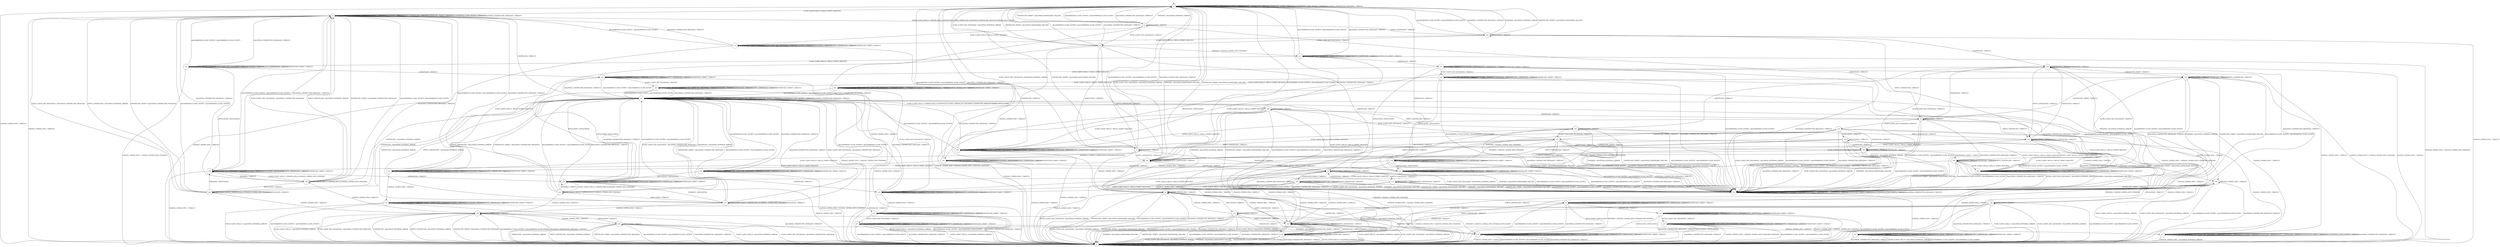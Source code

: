 digraph g {

	s0 [shape="circle" label="s0"];
	s1 [shape="circle" label="s1"];
	s2 [shape="circle" label="s2"];
	s3 [shape="circle" label="s3"];
	s4 [shape="circle" label="s4"];
	s5 [shape="circle" label="s5"];
	s6 [shape="circle" label="s6"];
	s7 [shape="circle" label="s7"];
	s8 [shape="circle" label="s8"];
	s9 [shape="circle" label="s9"];
	s10 [shape="circle" label="s10"];
	s11 [shape="circle" label="s11"];
	s12 [shape="circle" label="s12"];
	s13 [shape="circle" label="s13"];
	s14 [shape="circle" label="s14"];
	s15 [shape="circle" label="s15"];
	s16 [shape="circle" label="s16"];
	s17 [shape="circle" label="s17"];
	s18 [shape="circle" label="s18"];
	s19 [shape="circle" label="s19"];
	s20 [shape="circle" label="s20"];
	s21 [shape="circle" label="s21"];
	s22 [shape="circle" label="s22"];
	s23 [shape="circle" label="s23"];
	s24 [shape="circle" label="s24"];
	s25 [shape="circle" label="s25"];
	s26 [shape="circle" label="s26"];
	s27 [shape="circle" label="s27"];
	s28 [shape="circle" label="s28"];
	s29 [shape="circle" label="s29"];
	s30 [shape="circle" label="s30"];
	s31 [shape="circle" label="s31"];
	s32 [shape="circle" label="s32"];
	s33 [shape="circle" label="s33"];
	s34 [shape="circle" label="s34"];
	s35 [shape="circle" label="s35"];
	s36 [shape="circle" label="s36"];
	s37 [shape="circle" label="s37"];
	s38 [shape="circle" label="s38"];
	s39 [shape="circle" label="s39"];
	s40 [shape="circle" label="s40"];
	s41 [shape="circle" label="s41"];
	s42 [shape="circle" label="s42"];
	s43 [shape="circle" label="s43"];
	s44 [shape="circle" label="s44"];
	s45 [shape="circle" label="s45"];
	s46 [shape="circle" label="s46"];
	s47 [shape="circle" label="s47"];
	s48 [shape="circle" label="s48"];
	s49 [shape="circle" label="s49"];
	s50 [shape="circle" label="s50"];
	s51 [shape="circle" label="s51"];
	s52 [shape="circle" label="s52"];
	s53 [shape="circle" label="s53"];
	s54 [shape="circle" label="s54"];
	s55 [shape="circle" label="s55"];
	s56 [shape="circle" label="s56"];
	s57 [shape="circle" label="s57"];
	s58 [shape="circle" label="s58"];
	s59 [shape="circle" label="s59"];
	s60 [shape="circle" label="s60"];
	s61 [shape="circle" label="s61"];
	s62 [shape="circle" label="s62"];
	s0 -> s2 [label="ECDH_CLIENT_HELLO / HELLO_VERIFY_REQUEST"];
	s0 -> s0 [label="ECDH_CLIENT_KEY_EXCHANGE / TIMEOUT"];
	s0 -> s1 [label="CHANGE_CIPHER_SPEC / TIMEOUT"];
	s0 -> s0 [label="FINISHED / TIMEOUT"];
	s0 -> s0 [label="APPLICATION / TIMEOUT"];
	s0 -> s54 [label="CERTIFICATE / TIMEOUT"];
	s0 -> s0 [label="EMPTY_CERTIFICATE / TIMEOUT"];
	s0 -> s0 [label="CERTIFICATE_VERIFY / TIMEOUT"];
	s0 -> s0 [label="Alert(WARNING,CLOSE_NOTIFY) / TIMEOUT"];
	s0 -> s0 [label="Alert(FATAL,UNEXPECTED_MESSAGE) / TIMEOUT"];
	s1 -> s1 [label="ECDH_CLIENT_HELLO / TIMEOUT"];
	s1 -> s1 [label="ECDH_CLIENT_KEY_EXCHANGE / TIMEOUT"];
	s1 -> s1 [label="CHANGE_CIPHER_SPEC / TIMEOUT"];
	s1 -> s1 [label="FINISHED / TIMEOUT"];
	s1 -> s1 [label="APPLICATION / TIMEOUT"];
	s1 -> s1 [label="CERTIFICATE / TIMEOUT"];
	s1 -> s1 [label="EMPTY_CERTIFICATE / TIMEOUT"];
	s1 -> s1 [label="CERTIFICATE_VERIFY / TIMEOUT"];
	s1 -> s1 [label="Alert(WARNING,CLOSE_NOTIFY) / TIMEOUT"];
	s1 -> s1 [label="Alert(FATAL,UNEXPECTED_MESSAGE) / TIMEOUT"];
	s2 -> s3 [label="ECDH_CLIENT_HELLO / SERVER_HELLO,CERTIFICATE,ECDHE_SERVER_KEY_EXCHANGE,CERTIFICATE_REQUEST,SERVER_HELLO_DONE"];
	s2 -> s2 [label="ECDH_CLIENT_KEY_EXCHANGE / TIMEOUT"];
	s2 -> s1 [label="CHANGE_CIPHER_SPEC / TIMEOUT"];
	s2 -> s2 [label="FINISHED / TIMEOUT"];
	s2 -> s2 [label="APPLICATION / TIMEOUT"];
	s2 -> s51 [label="CERTIFICATE / TIMEOUT"];
	s2 -> s2 [label="EMPTY_CERTIFICATE / TIMEOUT"];
	s2 -> s2 [label="CERTIFICATE_VERIFY / TIMEOUT"];
	s2 -> s2 [label="Alert(WARNING,CLOSE_NOTIFY) / TIMEOUT"];
	s2 -> s2 [label="Alert(FATAL,UNEXPECTED_MESSAGE) / TIMEOUT"];
	s3 -> s17 [label="ECDH_CLIENT_HELLO / HELLO_VERIFY_REQUEST"];
	s3 -> s4 [label="ECDH_CLIENT_KEY_EXCHANGE / TIMEOUT"];
	s3 -> s1 [label="CHANGE_CIPHER_SPEC / TIMEOUT"];
	s3 -> s0 [label="FINISHED / Alert(FATAL,INTERNAL_ERROR)"];
	s3 -> s3 [label="APPLICATION / TIMEOUT"];
	s3 -> s9 [label="CERTIFICATE / TIMEOUT"];
	s3 -> s50 [label="EMPTY_CERTIFICATE / TIMEOUT"];
	s3 -> s0 [label="CERTIFICATE_VERIFY / Alert(FATAL,HANDSHAKE_FAILURE)"];
	s3 -> s0 [label="Alert(WARNING,CLOSE_NOTIFY) / Alert(WARNING,CLOSE_NOTIFY)"];
	s3 -> s0 [label="Alert(FATAL,UNEXPECTED_MESSAGE) / TIMEOUT"];
	s4 -> s14 [label="ECDH_CLIENT_HELLO / HELLO_VERIFY_REQUEST"];
	s4 -> s0 [label="ECDH_CLIENT_KEY_EXCHANGE / Alert(FATAL,INTERNAL_ERROR)"];
	s4 -> s6 [label="CHANGE_CIPHER_SPEC / TIMEOUT"];
	s4 -> s21 [label="FINISHED / CHANGE_CIPHER_SPEC,FINISHED"];
	s4 -> s7 [label="APPLICATION / TIMEOUT"];
	s4 -> s5 [label="CERTIFICATE / TIMEOUT"];
	s4 -> s42 [label="EMPTY_CERTIFICATE / TIMEOUT"];
	s4 -> s0 [label="CERTIFICATE_VERIFY / Alert(FATAL,HANDSHAKE_FAILURE)"];
	s4 -> s0 [label="Alert(WARNING,CLOSE_NOTIFY) / Alert(WARNING,CLOSE_NOTIFY)"];
	s4 -> s0 [label="Alert(FATAL,UNEXPECTED_MESSAGE) / TIMEOUT"];
	s5 -> s39 [label="ECDH_CLIENT_HELLO / HELLO_VERIFY_REQUEST"];
	s5 -> s54 [label="ECDH_CLIENT_KEY_EXCHANGE / Alert(FATAL,INTERNAL_ERROR)"];
	s5 -> s44 [label="CHANGE_CIPHER_SPEC / TIMEOUT"];
	s5 -> s54 [label="FINISHED / Alert(FATAL,HANDSHAKE_FAILURE)"];
	s5 -> s5 [label="APPLICATION / TIMEOUT"];
	s5 -> s5 [label="CERTIFICATE / TIMEOUT"];
	s5 -> s11 [label="EMPTY_CERTIFICATE / TIMEOUT"];
	s5 -> s57 [label="CERTIFICATE_VERIFY / TIMEOUT"];
	s5 -> s54 [label="Alert(WARNING,CLOSE_NOTIFY) / Alert(WARNING,CLOSE_NOTIFY)"];
	s5 -> s54 [label="Alert(FATAL,UNEXPECTED_MESSAGE) / TIMEOUT"];
	s6 -> s1 [label="ECDH_CLIENT_HELLO / Alert(FATAL,INTERNAL_ERROR)"];
	s6 -> s1 [label="ECDH_CLIENT_KEY_EXCHANGE / Alert(FATAL,INTERNAL_ERROR)"];
	s6 -> s6 [label="CHANGE_CIPHER_SPEC / TIMEOUT"];
	s6 -> s8 [label="FINISHED / CHANGE_CIPHER_SPEC,FINISHED"];
	s6 -> s13 [label="APPLICATION / TIMEOUT"];
	s6 -> s44 [label="CERTIFICATE / TIMEOUT"];
	s6 -> s12 [label="EMPTY_CERTIFICATE / TIMEOUT"];
	s6 -> s1 [label="CERTIFICATE_VERIFY / Alert(FATAL,HANDSHAKE_FAILURE)"];
	s6 -> s1 [label="Alert(WARNING,CLOSE_NOTIFY) / Alert(WARNING,CLOSE_NOTIFY)"];
	s6 -> s1 [label="Alert(FATAL,UNEXPECTED_MESSAGE) / TIMEOUT"];
	s7 -> s14 [label="ECDH_CLIENT_HELLO / HELLO_VERIFY_REQUEST"];
	s7 -> s0 [label="ECDH_CLIENT_KEY_EXCHANGE / Alert(FATAL,INTERNAL_ERROR)"];
	s7 -> s6 [label="CHANGE_CIPHER_SPEC / TIMEOUT"];
	s7 -> s30 [label="FINISHED / CHANGE_CIPHER_SPEC,FINISHED,APPLICATION"];
	s7 -> s7 [label="APPLICATION / TIMEOUT"];
	s7 -> s5 [label="CERTIFICATE / TIMEOUT"];
	s7 -> s42 [label="EMPTY_CERTIFICATE / TIMEOUT"];
	s7 -> s0 [label="CERTIFICATE_VERIFY / Alert(FATAL,HANDSHAKE_FAILURE)"];
	s7 -> s0 [label="Alert(WARNING,CLOSE_NOTIFY) / Alert(WARNING,CLOSE_NOTIFY)"];
	s7 -> s0 [label="Alert(FATAL,UNEXPECTED_MESSAGE) / TIMEOUT"];
	s8 -> s8 [label="ECDH_CLIENT_HELLO / Alert(WARNING,NO_RENEGOTIATION)"];
	s8 -> s8 [label="ECDH_CLIENT_KEY_EXCHANGE / TIMEOUT"];
	s8 -> s1 [label="CHANGE_CIPHER_SPEC / CHANGE_CIPHER_SPEC,FINISHED"];
	s8 -> s8 [label="FINISHED / TIMEOUT"];
	s8 -> s34 [label="APPLICATION / APPLICATION"];
	s8 -> s32 [label="CERTIFICATE / TIMEOUT"];
	s8 -> s8 [label="EMPTY_CERTIFICATE / TIMEOUT"];
	s8 -> s8 [label="CERTIFICATE_VERIFY / TIMEOUT"];
	s8 -> s1 [label="Alert(WARNING,CLOSE_NOTIFY) / Alert(WARNING,CLOSE_NOTIFY)"];
	s8 -> s1 [label="Alert(FATAL,UNEXPECTED_MESSAGE) / TIMEOUT"];
	s9 -> s56 [label="ECDH_CLIENT_HELLO / HELLO_VERIFY_REQUEST"];
	s9 -> s10 [label="ECDH_CLIENT_KEY_EXCHANGE / TIMEOUT"];
	s9 -> s1 [label="CHANGE_CIPHER_SPEC / TIMEOUT"];
	s9 -> s54 [label="FINISHED / Alert(FATAL,INTERNAL_ERROR)"];
	s9 -> s9 [label="APPLICATION / TIMEOUT"];
	s9 -> s36 [label="CERTIFICATE / TIMEOUT"];
	s9 -> s35 [label="EMPTY_CERTIFICATE / TIMEOUT"];
	s9 -> s16 [label="CERTIFICATE_VERIFY / TIMEOUT"];
	s9 -> s54 [label="Alert(WARNING,CLOSE_NOTIFY) / Alert(WARNING,CLOSE_NOTIFY)"];
	s9 -> s54 [label="Alert(FATAL,UNEXPECTED_MESSAGE) / TIMEOUT"];
	s10 -> s41 [label="ECDH_CLIENT_HELLO / HELLO_VERIFY_REQUEST"];
	s10 -> s54 [label="ECDH_CLIENT_KEY_EXCHANGE / Alert(FATAL,INTERNAL_ERROR)"];
	s10 -> s48 [label="CHANGE_CIPHER_SPEC / TIMEOUT"];
	s10 -> s18 [label="FINISHED / CHANGE_CIPHER_SPEC,FINISHED"];
	s10 -> s55 [label="APPLICATION / TIMEOUT"];
	s10 -> s45 [label="CERTIFICATE / TIMEOUT"];
	s10 -> s42 [label="EMPTY_CERTIFICATE / TIMEOUT"];
	s10 -> s53 [label="CERTIFICATE_VERIFY / TIMEOUT"];
	s10 -> s54 [label="Alert(WARNING,CLOSE_NOTIFY) / Alert(WARNING,CLOSE_NOTIFY)"];
	s10 -> s54 [label="Alert(FATAL,UNEXPECTED_MESSAGE) / TIMEOUT"];
	s11 -> s39 [label="ECDH_CLIENT_HELLO / HELLO_VERIFY_REQUEST"];
	s11 -> s54 [label="ECDH_CLIENT_KEY_EXCHANGE / Alert(FATAL,INTERNAL_ERROR)"];
	s11 -> s12 [label="CHANGE_CIPHER_SPEC / TIMEOUT"];
	s11 -> s54 [label="FINISHED / Alert(FATAL,HANDSHAKE_FAILURE)"];
	s11 -> s11 [label="APPLICATION / TIMEOUT"];
	s11 -> s5 [label="CERTIFICATE / TIMEOUT"];
	s11 -> s11 [label="EMPTY_CERTIFICATE / TIMEOUT"];
	s11 -> s54 [label="CERTIFICATE_VERIFY / Alert(FATAL,HANDSHAKE_FAILURE)"];
	s11 -> s54 [label="Alert(WARNING,CLOSE_NOTIFY) / Alert(WARNING,CLOSE_NOTIFY)"];
	s11 -> s54 [label="Alert(FATAL,UNEXPECTED_MESSAGE) / TIMEOUT"];
	s12 -> s1 [label="ECDH_CLIENT_HELLO / Alert(FATAL,INTERNAL_ERROR)"];
	s12 -> s1 [label="ECDH_CLIENT_KEY_EXCHANGE / Alert(FATAL,INTERNAL_ERROR)"];
	s12 -> s12 [label="CHANGE_CIPHER_SPEC / TIMEOUT"];
	s12 -> s1 [label="FINISHED / Alert(FATAL,HANDSHAKE_FAILURE)"];
	s12 -> s12 [label="APPLICATION / TIMEOUT"];
	s12 -> s44 [label="CERTIFICATE / TIMEOUT"];
	s12 -> s12 [label="EMPTY_CERTIFICATE / TIMEOUT"];
	s12 -> s1 [label="CERTIFICATE_VERIFY / Alert(FATAL,HANDSHAKE_FAILURE)"];
	s12 -> s1 [label="Alert(WARNING,CLOSE_NOTIFY) / Alert(WARNING,CLOSE_NOTIFY)"];
	s12 -> s1 [label="Alert(FATAL,UNEXPECTED_MESSAGE) / TIMEOUT"];
	s13 -> s1 [label="ECDH_CLIENT_HELLO / Alert(FATAL,INTERNAL_ERROR)"];
	s13 -> s1 [label="ECDH_CLIENT_KEY_EXCHANGE / Alert(FATAL,INTERNAL_ERROR)"];
	s13 -> s6 [label="CHANGE_CIPHER_SPEC / TIMEOUT"];
	s13 -> s34 [label="FINISHED / CHANGE_CIPHER_SPEC,FINISHED,APPLICATION"];
	s13 -> s13 [label="APPLICATION / TIMEOUT"];
	s13 -> s44 [label="CERTIFICATE / TIMEOUT"];
	s13 -> s12 [label="EMPTY_CERTIFICATE / TIMEOUT"];
	s13 -> s1 [label="CERTIFICATE_VERIFY / Alert(FATAL,HANDSHAKE_FAILURE)"];
	s13 -> s1 [label="Alert(WARNING,CLOSE_NOTIFY) / Alert(WARNING,CLOSE_NOTIFY)"];
	s13 -> s1 [label="Alert(FATAL,UNEXPECTED_MESSAGE) / TIMEOUT"];
	s14 -> s14 [label="ECDH_CLIENT_HELLO / TIMEOUT"];
	s14 -> s14 [label="ECDH_CLIENT_KEY_EXCHANGE / TIMEOUT"];
	s14 -> s15 [label="CHANGE_CIPHER_SPEC / TIMEOUT"];
	s14 -> s14 [label="FINISHED / TIMEOUT"];
	s14 -> s14 [label="APPLICATION / TIMEOUT"];
	s14 -> s39 [label="CERTIFICATE / TIMEOUT"];
	s14 -> s14 [label="EMPTY_CERTIFICATE / TIMEOUT"];
	s14 -> s14 [label="CERTIFICATE_VERIFY / TIMEOUT"];
	s14 -> s2 [label="Alert(WARNING,CLOSE_NOTIFY) / Alert(WARNING,CLOSE_NOTIFY)"];
	s14 -> s2 [label="Alert(FATAL,UNEXPECTED_MESSAGE) / TIMEOUT"];
	s15 -> s1 [label="ECDH_CLIENT_HELLO / Alert(FATAL,INTERNAL_ERROR)"];
	s15 -> s15 [label="ECDH_CLIENT_KEY_EXCHANGE / TIMEOUT"];
	s15 -> s15 [label="CHANGE_CIPHER_SPEC / TIMEOUT"];
	s15 -> s15 [label="FINISHED / TIMEOUT"];
	s15 -> s15 [label="APPLICATION / TIMEOUT"];
	s15 -> s26 [label="CERTIFICATE / TIMEOUT"];
	s15 -> s15 [label="EMPTY_CERTIFICATE / TIMEOUT"];
	s15 -> s15 [label="CERTIFICATE_VERIFY / TIMEOUT"];
	s15 -> s1 [label="Alert(WARNING,CLOSE_NOTIFY) / Alert(WARNING,CLOSE_NOTIFY)"];
	s15 -> s1 [label="Alert(FATAL,UNEXPECTED_MESSAGE) / TIMEOUT"];
	s16 -> s40 [label="ECDH_CLIENT_HELLO / HELLO_VERIFY_REQUEST"];
	s16 -> s46 [label="ECDH_CLIENT_KEY_EXCHANGE / TIMEOUT"];
	s16 -> s31 [label="CHANGE_CIPHER_SPEC / TIMEOUT"];
	s16 -> s54 [label="FINISHED / Alert(FATAL,INTERNAL_ERROR)"];
	s16 -> s16 [label="APPLICATION / TIMEOUT"];
	s16 -> s16 [label="CERTIFICATE / TIMEOUT"];
	s16 -> s16 [label="EMPTY_CERTIFICATE / TIMEOUT"];
	s16 -> s54 [label="CERTIFICATE_VERIFY / Alert(FATAL,HANDSHAKE_FAILURE)"];
	s16 -> s54 [label="Alert(WARNING,CLOSE_NOTIFY) / Alert(WARNING,CLOSE_NOTIFY)"];
	s16 -> s54 [label="Alert(FATAL,UNEXPECTED_MESSAGE) / TIMEOUT"];
	s17 -> s17 [label="ECDH_CLIENT_HELLO / TIMEOUT"];
	s17 -> s17 [label="ECDH_CLIENT_KEY_EXCHANGE / TIMEOUT"];
	s17 -> s1 [label="CHANGE_CIPHER_SPEC / TIMEOUT"];
	s17 -> s17 [label="FINISHED / TIMEOUT"];
	s17 -> s17 [label="APPLICATION / TIMEOUT"];
	s17 -> s56 [label="CERTIFICATE / TIMEOUT"];
	s17 -> s17 [label="EMPTY_CERTIFICATE / TIMEOUT"];
	s17 -> s17 [label="CERTIFICATE_VERIFY / TIMEOUT"];
	s17 -> s2 [label="Alert(WARNING,CLOSE_NOTIFY) / Alert(WARNING,CLOSE_NOTIFY)"];
	s17 -> s2 [label="Alert(FATAL,UNEXPECTED_MESSAGE) / TIMEOUT"];
	s18 -> s19 [label="ECDH_CLIENT_HELLO / HELLO_VERIFY_REQUEST"];
	s18 -> s18 [label="ECDH_CLIENT_KEY_EXCHANGE / TIMEOUT"];
	s18 -> s1 [label="CHANGE_CIPHER_SPEC / CHANGE_CIPHER_SPEC,FINISHED"];
	s18 -> s18 [label="FINISHED / TIMEOUT"];
	s18 -> s62 [label="APPLICATION / APPLICATION"];
	s18 -> s18 [label="CERTIFICATE / TIMEOUT"];
	s18 -> s18 [label="EMPTY_CERTIFICATE / TIMEOUT"];
	s18 -> s18 [label="CERTIFICATE_VERIFY / TIMEOUT"];
	s18 -> s54 [label="Alert(WARNING,CLOSE_NOTIFY) / Alert(WARNING,CLOSE_NOTIFY)"];
	s18 -> s54 [label="Alert(FATAL,UNEXPECTED_MESSAGE) / TIMEOUT"];
	s19 -> s19 [label="ECDH_CLIENT_HELLO / TIMEOUT"];
	s19 -> s19 [label="ECDH_CLIENT_KEY_EXCHANGE / TIMEOUT"];
	s19 -> s1 [label="CHANGE_CIPHER_SPEC / CHANGE_CIPHER_SPEC,FINISHED"];
	s19 -> s19 [label="FINISHED / TIMEOUT"];
	s19 -> s20 [label="APPLICATION / APPLICATION"];
	s19 -> s19 [label="CERTIFICATE / TIMEOUT"];
	s19 -> s19 [label="EMPTY_CERTIFICATE / TIMEOUT"];
	s19 -> s19 [label="CERTIFICATE_VERIFY / TIMEOUT"];
	s19 -> s51 [label="Alert(WARNING,CLOSE_NOTIFY) / Alert(WARNING,CLOSE_NOTIFY)"];
	s19 -> s51 [label="Alert(FATAL,UNEXPECTED_MESSAGE) / TIMEOUT"];
	s20 -> s25 [label="ECDH_CLIENT_HELLO / SERVER_HELLO,CHANGE_CIPHER_SPEC,FINISHED"];
	s20 -> s20 [label="ECDH_CLIENT_KEY_EXCHANGE / TIMEOUT"];
	s20 -> s1 [label="CHANGE_CIPHER_SPEC / TIMEOUT"];
	s20 -> s20 [label="FINISHED / TIMEOUT"];
	s20 -> s20 [label="APPLICATION / APPLICATION"];
	s20 -> s20 [label="CERTIFICATE / TIMEOUT"];
	s20 -> s20 [label="EMPTY_CERTIFICATE / TIMEOUT"];
	s20 -> s20 [label="CERTIFICATE_VERIFY / TIMEOUT"];
	s20 -> s51 [label="Alert(WARNING,CLOSE_NOTIFY) / Alert(WARNING,CLOSE_NOTIFY)"];
	s20 -> s51 [label="Alert(FATAL,UNEXPECTED_MESSAGE) / TIMEOUT"];
	s21 -> s22 [label="ECDH_CLIENT_HELLO / HELLO_VERIFY_REQUEST"];
	s21 -> s21 [label="ECDH_CLIENT_KEY_EXCHANGE / TIMEOUT"];
	s21 -> s1 [label="CHANGE_CIPHER_SPEC / CHANGE_CIPHER_SPEC,FINISHED"];
	s21 -> s21 [label="FINISHED / TIMEOUT"];
	s21 -> s30 [label="APPLICATION / APPLICATION"];
	s21 -> s37 [label="CERTIFICATE / TIMEOUT"];
	s21 -> s21 [label="EMPTY_CERTIFICATE / TIMEOUT"];
	s21 -> s21 [label="CERTIFICATE_VERIFY / TIMEOUT"];
	s21 -> s0 [label="Alert(WARNING,CLOSE_NOTIFY) / Alert(WARNING,CLOSE_NOTIFY)"];
	s21 -> s0 [label="Alert(FATAL,UNEXPECTED_MESSAGE) / TIMEOUT"];
	s22 -> s22 [label="ECDH_CLIENT_HELLO / TIMEOUT"];
	s22 -> s22 [label="ECDH_CLIENT_KEY_EXCHANGE / TIMEOUT"];
	s22 -> s1 [label="CHANGE_CIPHER_SPEC / CHANGE_CIPHER_SPEC,FINISHED"];
	s22 -> s22 [label="FINISHED / TIMEOUT"];
	s22 -> s58 [label="APPLICATION / APPLICATION"];
	s22 -> s23 [label="CERTIFICATE / TIMEOUT"];
	s22 -> s22 [label="EMPTY_CERTIFICATE / TIMEOUT"];
	s22 -> s22 [label="CERTIFICATE_VERIFY / TIMEOUT"];
	s22 -> s2 [label="Alert(WARNING,CLOSE_NOTIFY) / Alert(WARNING,CLOSE_NOTIFY)"];
	s22 -> s2 [label="Alert(FATAL,UNEXPECTED_MESSAGE) / TIMEOUT"];
	s23 -> s23 [label="ECDH_CLIENT_HELLO / TIMEOUT"];
	s23 -> s24 [label="ECDH_CLIENT_KEY_EXCHANGE / TIMEOUT"];
	s23 -> s1 [label="CHANGE_CIPHER_SPEC / CHANGE_CIPHER_SPEC,FINISHED"];
	s23 -> s23 [label="FINISHED / TIMEOUT"];
	s23 -> s20 [label="APPLICATION / APPLICATION"];
	s23 -> s23 [label="CERTIFICATE / TIMEOUT"];
	s23 -> s23 [label="EMPTY_CERTIFICATE / TIMEOUT"];
	s23 -> s23 [label="CERTIFICATE_VERIFY / TIMEOUT"];
	s23 -> s51 [label="Alert(WARNING,CLOSE_NOTIFY) / Alert(WARNING,CLOSE_NOTIFY)"];
	s23 -> s51 [label="Alert(FATAL,UNEXPECTED_MESSAGE) / TIMEOUT"];
	s24 -> s24 [label="ECDH_CLIENT_HELLO / TIMEOUT"];
	s24 -> s24 [label="ECDH_CLIENT_KEY_EXCHANGE / TIMEOUT"];
	s24 -> s1 [label="CHANGE_CIPHER_SPEC / CHANGE_CIPHER_SPEC,UNKNOWN_MESSAGE"];
	s24 -> s24 [label="FINISHED / TIMEOUT"];
	s24 -> s20 [label="APPLICATION / APPLICATION"];
	s24 -> s24 [label="CERTIFICATE / TIMEOUT"];
	s24 -> s24 [label="EMPTY_CERTIFICATE / TIMEOUT"];
	s24 -> s24 [label="CERTIFICATE_VERIFY / TIMEOUT"];
	s24 -> s51 [label="Alert(WARNING,CLOSE_NOTIFY) / Alert(WARNING,CLOSE_NOTIFY)"];
	s24 -> s51 [label="Alert(FATAL,UNEXPECTED_MESSAGE) / TIMEOUT"];
	s25 -> s25 [label="ECDH_CLIENT_HELLO / SERVER_HELLO,CHANGE_CIPHER_SPEC,FINISHED"];
	s25 -> s51 [label="ECDH_CLIENT_KEY_EXCHANGE / Alert(FATAL,UNEXPECTED_MESSAGE)"];
	s25 -> s28 [label="CHANGE_CIPHER_SPEC / TIMEOUT"];
	s25 -> s20 [label="FINISHED / TIMEOUT"];
	s25 -> s47 [label="APPLICATION / TIMEOUT"];
	s25 -> s51 [label="CERTIFICATE / Alert(FATAL,INTERNAL_ERROR)"];
	s25 -> s51 [label="EMPTY_CERTIFICATE / Alert(FATAL,INTERNAL_ERROR)"];
	s25 -> s51 [label="CERTIFICATE_VERIFY / Alert(FATAL,UNEXPECTED_MESSAGE)"];
	s25 -> s51 [label="Alert(WARNING,CLOSE_NOTIFY) / Alert(WARNING,CLOSE_NOTIFY)"];
	s25 -> s51 [label="Alert(FATAL,UNEXPECTED_MESSAGE) / TIMEOUT"];
	s26 -> s1 [label="ECDH_CLIENT_HELLO / Alert(FATAL,INTERNAL_ERROR)"];
	s26 -> s27 [label="ECDH_CLIENT_KEY_EXCHANGE / TIMEOUT"];
	s26 -> s26 [label="CHANGE_CIPHER_SPEC / TIMEOUT"];
	s26 -> s26 [label="FINISHED / TIMEOUT"];
	s26 -> s26 [label="APPLICATION / TIMEOUT"];
	s26 -> s26 [label="CERTIFICATE / TIMEOUT"];
	s26 -> s26 [label="EMPTY_CERTIFICATE / TIMEOUT"];
	s26 -> s26 [label="CERTIFICATE_VERIFY / TIMEOUT"];
	s26 -> s1 [label="Alert(WARNING,CLOSE_NOTIFY) / Alert(WARNING,CLOSE_NOTIFY)"];
	s26 -> s1 [label="Alert(FATAL,UNEXPECTED_MESSAGE) / TIMEOUT"];
	s27 -> s1 [label="ECDH_CLIENT_HELLO / Alert(FATAL,INTERNAL_ERROR)"];
	s27 -> s27 [label="ECDH_CLIENT_KEY_EXCHANGE / TIMEOUT"];
	s27 -> s31 [label="CHANGE_CIPHER_SPEC / TIMEOUT"];
	s27 -> s27 [label="FINISHED / TIMEOUT"];
	s27 -> s27 [label="APPLICATION / TIMEOUT"];
	s27 -> s27 [label="CERTIFICATE / TIMEOUT"];
	s27 -> s27 [label="EMPTY_CERTIFICATE / TIMEOUT"];
	s27 -> s27 [label="CERTIFICATE_VERIFY / TIMEOUT"];
	s27 -> s1 [label="Alert(WARNING,CLOSE_NOTIFY) / Alert(WARNING,CLOSE_NOTIFY)"];
	s27 -> s1 [label="Alert(FATAL,UNEXPECTED_MESSAGE) / TIMEOUT"];
	s28 -> s1 [label="ECDH_CLIENT_HELLO / Alert(FATAL,INTERNAL_ERROR)"];
	s28 -> s1 [label="ECDH_CLIENT_KEY_EXCHANGE / Alert(FATAL,UNEXPECTED_MESSAGE)"];
	s28 -> s28 [label="CHANGE_CIPHER_SPEC / TIMEOUT"];
	s28 -> s34 [label="FINISHED / TIMEOUT"];
	s28 -> s29 [label="APPLICATION / TIMEOUT"];
	s28 -> s1 [label="CERTIFICATE / Alert(FATAL,INTERNAL_ERROR)"];
	s28 -> s1 [label="EMPTY_CERTIFICATE / Alert(FATAL,INTERNAL_ERROR)"];
	s28 -> s1 [label="CERTIFICATE_VERIFY / Alert(FATAL,UNEXPECTED_MESSAGE)"];
	s28 -> s1 [label="Alert(WARNING,CLOSE_NOTIFY) / Alert(WARNING,CLOSE_NOTIFY)"];
	s28 -> s1 [label="Alert(FATAL,UNEXPECTED_MESSAGE) / TIMEOUT"];
	s29 -> s1 [label="ECDH_CLIENT_HELLO / Alert(FATAL,INTERNAL_ERROR)"];
	s29 -> s1 [label="ECDH_CLIENT_KEY_EXCHANGE / Alert(FATAL,UNEXPECTED_MESSAGE)"];
	s29 -> s28 [label="CHANGE_CIPHER_SPEC / TIMEOUT"];
	s29 -> s34 [label="FINISHED / APPLICATION"];
	s29 -> s29 [label="APPLICATION / TIMEOUT"];
	s29 -> s1 [label="CERTIFICATE / Alert(FATAL,INTERNAL_ERROR)"];
	s29 -> s1 [label="EMPTY_CERTIFICATE / Alert(FATAL,INTERNAL_ERROR)"];
	s29 -> s1 [label="CERTIFICATE_VERIFY / Alert(FATAL,UNEXPECTED_MESSAGE)"];
	s29 -> s1 [label="Alert(WARNING,CLOSE_NOTIFY) / Alert(WARNING,CLOSE_NOTIFY)"];
	s29 -> s1 [label="Alert(FATAL,UNEXPECTED_MESSAGE) / TIMEOUT"];
	s30 -> s58 [label="ECDH_CLIENT_HELLO / HELLO_VERIFY_REQUEST"];
	s30 -> s30 [label="ECDH_CLIENT_KEY_EXCHANGE / TIMEOUT"];
	s30 -> s1 [label="CHANGE_CIPHER_SPEC / TIMEOUT"];
	s30 -> s30 [label="FINISHED / TIMEOUT"];
	s30 -> s30 [label="APPLICATION / APPLICATION"];
	s30 -> s62 [label="CERTIFICATE / TIMEOUT"];
	s30 -> s30 [label="EMPTY_CERTIFICATE / TIMEOUT"];
	s30 -> s30 [label="CERTIFICATE_VERIFY / TIMEOUT"];
	s30 -> s0 [label="Alert(WARNING,CLOSE_NOTIFY) / Alert(WARNING,CLOSE_NOTIFY)"];
	s30 -> s0 [label="Alert(FATAL,UNEXPECTED_MESSAGE) / TIMEOUT"];
	s31 -> s31 [label="ECDH_CLIENT_HELLO / TIMEOUT"];
	s31 -> s31 [label="ECDH_CLIENT_KEY_EXCHANGE / TIMEOUT"];
	s31 -> s1 [label="CHANGE_CIPHER_SPEC / Alert(FATAL,INTERNAL_ERROR)"];
	s31 -> s31 [label="FINISHED / TIMEOUT"];
	s31 -> s31 [label="APPLICATION / TIMEOUT"];
	s31 -> s31 [label="CERTIFICATE / TIMEOUT"];
	s31 -> s31 [label="EMPTY_CERTIFICATE / TIMEOUT"];
	s31 -> s31 [label="CERTIFICATE_VERIFY / TIMEOUT"];
	s31 -> s31 [label="Alert(WARNING,CLOSE_NOTIFY) / TIMEOUT"];
	s31 -> s31 [label="Alert(FATAL,UNEXPECTED_MESSAGE) / TIMEOUT"];
	s32 -> s32 [label="ECDH_CLIENT_HELLO / Alert(WARNING,NO_RENEGOTIATION)"];
	s32 -> s33 [label="ECDH_CLIENT_KEY_EXCHANGE / TIMEOUT"];
	s32 -> s1 [label="CHANGE_CIPHER_SPEC / CHANGE_CIPHER_SPEC,FINISHED"];
	s32 -> s32 [label="FINISHED / TIMEOUT"];
	s32 -> s34 [label="APPLICATION / APPLICATION"];
	s32 -> s32 [label="CERTIFICATE / TIMEOUT"];
	s32 -> s32 [label="EMPTY_CERTIFICATE / TIMEOUT"];
	s32 -> s32 [label="CERTIFICATE_VERIFY / TIMEOUT"];
	s32 -> s1 [label="Alert(WARNING,CLOSE_NOTIFY) / Alert(WARNING,CLOSE_NOTIFY)"];
	s32 -> s1 [label="Alert(FATAL,UNEXPECTED_MESSAGE) / TIMEOUT"];
	s33 -> s33 [label="ECDH_CLIENT_HELLO / Alert(WARNING,NO_RENEGOTIATION)"];
	s33 -> s33 [label="ECDH_CLIENT_KEY_EXCHANGE / TIMEOUT"];
	s33 -> s1 [label="CHANGE_CIPHER_SPEC / CHANGE_CIPHER_SPEC,UNKNOWN_MESSAGE"];
	s33 -> s33 [label="FINISHED / TIMEOUT"];
	s33 -> s34 [label="APPLICATION / APPLICATION"];
	s33 -> s33 [label="CERTIFICATE / TIMEOUT"];
	s33 -> s33 [label="EMPTY_CERTIFICATE / TIMEOUT"];
	s33 -> s33 [label="CERTIFICATE_VERIFY / TIMEOUT"];
	s33 -> s1 [label="Alert(WARNING,CLOSE_NOTIFY) / Alert(WARNING,CLOSE_NOTIFY)"];
	s33 -> s1 [label="Alert(FATAL,UNEXPECTED_MESSAGE) / TIMEOUT"];
	s34 -> s34 [label="ECDH_CLIENT_HELLO / Alert(WARNING,NO_RENEGOTIATION)"];
	s34 -> s34 [label="ECDH_CLIENT_KEY_EXCHANGE / TIMEOUT"];
	s34 -> s1 [label="CHANGE_CIPHER_SPEC / TIMEOUT"];
	s34 -> s34 [label="FINISHED / TIMEOUT"];
	s34 -> s34 [label="APPLICATION / APPLICATION"];
	s34 -> s34 [label="CERTIFICATE / TIMEOUT"];
	s34 -> s34 [label="EMPTY_CERTIFICATE / TIMEOUT"];
	s34 -> s34 [label="CERTIFICATE_VERIFY / TIMEOUT"];
	s34 -> s1 [label="Alert(WARNING,CLOSE_NOTIFY) / Alert(WARNING,CLOSE_NOTIFY)"];
	s34 -> s1 [label="Alert(FATAL,UNEXPECTED_MESSAGE) / TIMEOUT"];
	s35 -> s56 [label="ECDH_CLIENT_HELLO / HELLO_VERIFY_REQUEST"];
	s35 -> s42 [label="ECDH_CLIENT_KEY_EXCHANGE / TIMEOUT"];
	s35 -> s1 [label="CHANGE_CIPHER_SPEC / TIMEOUT"];
	s35 -> s54 [label="FINISHED / Alert(FATAL,INTERNAL_ERROR)"];
	s35 -> s35 [label="APPLICATION / TIMEOUT"];
	s35 -> s36 [label="CERTIFICATE / TIMEOUT"];
	s35 -> s35 [label="EMPTY_CERTIFICATE / TIMEOUT"];
	s35 -> s54 [label="CERTIFICATE_VERIFY / Alert(FATAL,HANDSHAKE_FAILURE)"];
	s35 -> s54 [label="Alert(WARNING,CLOSE_NOTIFY) / Alert(WARNING,CLOSE_NOTIFY)"];
	s35 -> s54 [label="Alert(FATAL,UNEXPECTED_MESSAGE) / TIMEOUT"];
	s36 -> s56 [label="ECDH_CLIENT_HELLO / HELLO_VERIFY_REQUEST"];
	s36 -> s45 [label="ECDH_CLIENT_KEY_EXCHANGE / TIMEOUT"];
	s36 -> s1 [label="CHANGE_CIPHER_SPEC / TIMEOUT"];
	s36 -> s54 [label="FINISHED / Alert(FATAL,INTERNAL_ERROR)"];
	s36 -> s36 [label="APPLICATION / TIMEOUT"];
	s36 -> s36 [label="CERTIFICATE / TIMEOUT"];
	s36 -> s35 [label="EMPTY_CERTIFICATE / TIMEOUT"];
	s36 -> s16 [label="CERTIFICATE_VERIFY / TIMEOUT"];
	s36 -> s54 [label="Alert(WARNING,CLOSE_NOTIFY) / Alert(WARNING,CLOSE_NOTIFY)"];
	s36 -> s54 [label="Alert(FATAL,UNEXPECTED_MESSAGE) / TIMEOUT"];
	s37 -> s23 [label="ECDH_CLIENT_HELLO / HELLO_VERIFY_REQUEST"];
	s37 -> s38 [label="ECDH_CLIENT_KEY_EXCHANGE / TIMEOUT"];
	s37 -> s1 [label="CHANGE_CIPHER_SPEC / CHANGE_CIPHER_SPEC,FINISHED"];
	s37 -> s37 [label="FINISHED / TIMEOUT"];
	s37 -> s62 [label="APPLICATION / APPLICATION"];
	s37 -> s37 [label="CERTIFICATE / TIMEOUT"];
	s37 -> s37 [label="EMPTY_CERTIFICATE / TIMEOUT"];
	s37 -> s37 [label="CERTIFICATE_VERIFY / TIMEOUT"];
	s37 -> s54 [label="Alert(WARNING,CLOSE_NOTIFY) / Alert(WARNING,CLOSE_NOTIFY)"];
	s37 -> s54 [label="Alert(FATAL,UNEXPECTED_MESSAGE) / TIMEOUT"];
	s38 -> s24 [label="ECDH_CLIENT_HELLO / HELLO_VERIFY_REQUEST"];
	s38 -> s38 [label="ECDH_CLIENT_KEY_EXCHANGE / TIMEOUT"];
	s38 -> s1 [label="CHANGE_CIPHER_SPEC / CHANGE_CIPHER_SPEC,UNKNOWN_MESSAGE"];
	s38 -> s38 [label="FINISHED / TIMEOUT"];
	s38 -> s62 [label="APPLICATION / APPLICATION"];
	s38 -> s38 [label="CERTIFICATE / TIMEOUT"];
	s38 -> s38 [label="EMPTY_CERTIFICATE / TIMEOUT"];
	s38 -> s38 [label="CERTIFICATE_VERIFY / TIMEOUT"];
	s38 -> s54 [label="Alert(WARNING,CLOSE_NOTIFY) / Alert(WARNING,CLOSE_NOTIFY)"];
	s38 -> s54 [label="Alert(FATAL,UNEXPECTED_MESSAGE) / TIMEOUT"];
	s39 -> s39 [label="ECDH_CLIENT_HELLO / TIMEOUT"];
	s39 -> s40 [label="ECDH_CLIENT_KEY_EXCHANGE / TIMEOUT"];
	s39 -> s26 [label="CHANGE_CIPHER_SPEC / TIMEOUT"];
	s39 -> s39 [label="FINISHED / TIMEOUT"];
	s39 -> s39 [label="APPLICATION / TIMEOUT"];
	s39 -> s39 [label="CERTIFICATE / TIMEOUT"];
	s39 -> s39 [label="EMPTY_CERTIFICATE / TIMEOUT"];
	s39 -> s39 [label="CERTIFICATE_VERIFY / TIMEOUT"];
	s39 -> s51 [label="Alert(WARNING,CLOSE_NOTIFY) / Alert(WARNING,CLOSE_NOTIFY)"];
	s39 -> s51 [label="Alert(FATAL,UNEXPECTED_MESSAGE) / TIMEOUT"];
	s40 -> s40 [label="ECDH_CLIENT_HELLO / TIMEOUT"];
	s40 -> s40 [label="ECDH_CLIENT_KEY_EXCHANGE / TIMEOUT"];
	s40 -> s31 [label="CHANGE_CIPHER_SPEC / TIMEOUT"];
	s40 -> s40 [label="FINISHED / TIMEOUT"];
	s40 -> s40 [label="APPLICATION / TIMEOUT"];
	s40 -> s40 [label="CERTIFICATE / TIMEOUT"];
	s40 -> s40 [label="EMPTY_CERTIFICATE / TIMEOUT"];
	s40 -> s40 [label="CERTIFICATE_VERIFY / TIMEOUT"];
	s40 -> s51 [label="Alert(WARNING,CLOSE_NOTIFY) / Alert(WARNING,CLOSE_NOTIFY)"];
	s40 -> s51 [label="Alert(FATAL,UNEXPECTED_MESSAGE) / TIMEOUT"];
	s41 -> s41 [label="ECDH_CLIENT_HELLO / TIMEOUT"];
	s41 -> s41 [label="ECDH_CLIENT_KEY_EXCHANGE / TIMEOUT"];
	s41 -> s43 [label="CHANGE_CIPHER_SPEC / TIMEOUT"];
	s41 -> s41 [label="FINISHED / TIMEOUT"];
	s41 -> s41 [label="APPLICATION / TIMEOUT"];
	s41 -> s41 [label="CERTIFICATE / TIMEOUT"];
	s41 -> s41 [label="EMPTY_CERTIFICATE / TIMEOUT"];
	s41 -> s41 [label="CERTIFICATE_VERIFY / TIMEOUT"];
	s41 -> s51 [label="Alert(WARNING,CLOSE_NOTIFY) / Alert(WARNING,CLOSE_NOTIFY)"];
	s41 -> s51 [label="Alert(FATAL,UNEXPECTED_MESSAGE) / TIMEOUT"];
	s42 -> s14 [label="ECDH_CLIENT_HELLO / HELLO_VERIFY_REQUEST"];
	s42 -> s0 [label="ECDH_CLIENT_KEY_EXCHANGE / Alert(FATAL,INTERNAL_ERROR)"];
	s42 -> s12 [label="CHANGE_CIPHER_SPEC / TIMEOUT"];
	s42 -> s0 [label="FINISHED / Alert(FATAL,HANDSHAKE_FAILURE)"];
	s42 -> s42 [label="APPLICATION / TIMEOUT"];
	s42 -> s5 [label="CERTIFICATE / TIMEOUT"];
	s42 -> s42 [label="EMPTY_CERTIFICATE / TIMEOUT"];
	s42 -> s0 [label="CERTIFICATE_VERIFY / Alert(FATAL,HANDSHAKE_FAILURE)"];
	s42 -> s0 [label="Alert(WARNING,CLOSE_NOTIFY) / Alert(WARNING,CLOSE_NOTIFY)"];
	s42 -> s0 [label="Alert(FATAL,UNEXPECTED_MESSAGE) / TIMEOUT"];
	s43 -> s1 [label="ECDH_CLIENT_HELLO / Alert(FATAL,INTERNAL_ERROR)"];
	s43 -> s43 [label="ECDH_CLIENT_KEY_EXCHANGE / TIMEOUT"];
	s43 -> s43 [label="CHANGE_CIPHER_SPEC / TIMEOUT"];
	s43 -> s43 [label="FINISHED / TIMEOUT"];
	s43 -> s43 [label="APPLICATION / TIMEOUT"];
	s43 -> s43 [label="CERTIFICATE / TIMEOUT"];
	s43 -> s43 [label="EMPTY_CERTIFICATE / TIMEOUT"];
	s43 -> s43 [label="CERTIFICATE_VERIFY / TIMEOUT"];
	s43 -> s1 [label="Alert(WARNING,CLOSE_NOTIFY) / Alert(WARNING,CLOSE_NOTIFY)"];
	s43 -> s1 [label="Alert(FATAL,UNEXPECTED_MESSAGE) / TIMEOUT"];
	s44 -> s1 [label="ECDH_CLIENT_HELLO / Alert(FATAL,INTERNAL_ERROR)"];
	s44 -> s1 [label="ECDH_CLIENT_KEY_EXCHANGE / Alert(FATAL,INTERNAL_ERROR)"];
	s44 -> s44 [label="CHANGE_CIPHER_SPEC / TIMEOUT"];
	s44 -> s1 [label="FINISHED / Alert(FATAL,HANDSHAKE_FAILURE)"];
	s44 -> s44 [label="APPLICATION / TIMEOUT"];
	s44 -> s44 [label="CERTIFICATE / TIMEOUT"];
	s44 -> s12 [label="EMPTY_CERTIFICATE / TIMEOUT"];
	s44 -> s12 [label="CERTIFICATE_VERIFY / TIMEOUT"];
	s44 -> s1 [label="Alert(WARNING,CLOSE_NOTIFY) / Alert(WARNING,CLOSE_NOTIFY)"];
	s44 -> s1 [label="Alert(FATAL,UNEXPECTED_MESSAGE) / TIMEOUT"];
	s45 -> s41 [label="ECDH_CLIENT_HELLO / HELLO_VERIFY_REQUEST"];
	s45 -> s54 [label="ECDH_CLIENT_KEY_EXCHANGE / Alert(FATAL,INTERNAL_ERROR)"];
	s45 -> s44 [label="CHANGE_CIPHER_SPEC / TIMEOUT"];
	s45 -> s54 [label="FINISHED / Alert(FATAL,HANDSHAKE_FAILURE)"];
	s45 -> s45 [label="APPLICATION / TIMEOUT"];
	s45 -> s45 [label="CERTIFICATE / TIMEOUT"];
	s45 -> s42 [label="EMPTY_CERTIFICATE / TIMEOUT"];
	s45 -> s46 [label="CERTIFICATE_VERIFY / TIMEOUT"];
	s45 -> s54 [label="Alert(WARNING,CLOSE_NOTIFY) / Alert(WARNING,CLOSE_NOTIFY)"];
	s45 -> s54 [label="Alert(FATAL,UNEXPECTED_MESSAGE) / TIMEOUT"];
	s46 -> s41 [label="ECDH_CLIENT_HELLO / HELLO_VERIFY_REQUEST"];
	s46 -> s54 [label="ECDH_CLIENT_KEY_EXCHANGE / Alert(FATAL,INTERNAL_ERROR)"];
	s46 -> s12 [label="CHANGE_CIPHER_SPEC / TIMEOUT"];
	s46 -> s54 [label="FINISHED / Alert(FATAL,HANDSHAKE_FAILURE)"];
	s46 -> s46 [label="APPLICATION / TIMEOUT"];
	s46 -> s46 [label="CERTIFICATE / TIMEOUT"];
	s46 -> s46 [label="EMPTY_CERTIFICATE / TIMEOUT"];
	s46 -> s54 [label="CERTIFICATE_VERIFY / Alert(FATAL,HANDSHAKE_FAILURE)"];
	s46 -> s54 [label="Alert(WARNING,CLOSE_NOTIFY) / Alert(WARNING,CLOSE_NOTIFY)"];
	s46 -> s54 [label="Alert(FATAL,UNEXPECTED_MESSAGE) / TIMEOUT"];
	s47 -> s47 [label="ECDH_CLIENT_HELLO / SERVER_HELLO,CHANGE_CIPHER_SPEC,FINISHED"];
	s47 -> s51 [label="ECDH_CLIENT_KEY_EXCHANGE / Alert(FATAL,UNEXPECTED_MESSAGE)"];
	s47 -> s28 [label="CHANGE_CIPHER_SPEC / TIMEOUT"];
	s47 -> s20 [label="FINISHED / APPLICATION"];
	s47 -> s47 [label="APPLICATION / TIMEOUT"];
	s47 -> s51 [label="CERTIFICATE / Alert(FATAL,INTERNAL_ERROR)"];
	s47 -> s51 [label="EMPTY_CERTIFICATE / Alert(FATAL,INTERNAL_ERROR)"];
	s47 -> s51 [label="CERTIFICATE_VERIFY / Alert(FATAL,UNEXPECTED_MESSAGE)"];
	s47 -> s51 [label="Alert(WARNING,CLOSE_NOTIFY) / Alert(WARNING,CLOSE_NOTIFY)"];
	s47 -> s51 [label="Alert(FATAL,UNEXPECTED_MESSAGE) / TIMEOUT"];
	s48 -> s1 [label="ECDH_CLIENT_HELLO / Alert(FATAL,INTERNAL_ERROR)"];
	s48 -> s1 [label="ECDH_CLIENT_KEY_EXCHANGE / Alert(FATAL,INTERNAL_ERROR)"];
	s48 -> s48 [label="CHANGE_CIPHER_SPEC / TIMEOUT"];
	s48 -> s8 [label="FINISHED / CHANGE_CIPHER_SPEC,FINISHED"];
	s48 -> s49 [label="APPLICATION / TIMEOUT"];
	s48 -> s44 [label="CERTIFICATE / TIMEOUT"];
	s48 -> s12 [label="EMPTY_CERTIFICATE / TIMEOUT"];
	s48 -> s6 [label="CERTIFICATE_VERIFY / TIMEOUT"];
	s48 -> s1 [label="Alert(WARNING,CLOSE_NOTIFY) / Alert(WARNING,CLOSE_NOTIFY)"];
	s48 -> s1 [label="Alert(FATAL,UNEXPECTED_MESSAGE) / TIMEOUT"];
	s49 -> s1 [label="ECDH_CLIENT_HELLO / Alert(FATAL,INTERNAL_ERROR)"];
	s49 -> s1 [label="ECDH_CLIENT_KEY_EXCHANGE / Alert(FATAL,INTERNAL_ERROR)"];
	s49 -> s48 [label="CHANGE_CIPHER_SPEC / TIMEOUT"];
	s49 -> s34 [label="FINISHED / CHANGE_CIPHER_SPEC,FINISHED,APPLICATION"];
	s49 -> s49 [label="APPLICATION / TIMEOUT"];
	s49 -> s44 [label="CERTIFICATE / TIMEOUT"];
	s49 -> s12 [label="EMPTY_CERTIFICATE / TIMEOUT"];
	s49 -> s13 [label="CERTIFICATE_VERIFY / TIMEOUT"];
	s49 -> s1 [label="Alert(WARNING,CLOSE_NOTIFY) / Alert(WARNING,CLOSE_NOTIFY)"];
	s49 -> s1 [label="Alert(FATAL,UNEXPECTED_MESSAGE) / TIMEOUT"];
	s50 -> s17 [label="ECDH_CLIENT_HELLO / HELLO_VERIFY_REQUEST"];
	s50 -> s4 [label="ECDH_CLIENT_KEY_EXCHANGE / TIMEOUT"];
	s50 -> s1 [label="CHANGE_CIPHER_SPEC / TIMEOUT"];
	s50 -> s0 [label="FINISHED / Alert(FATAL,INTERNAL_ERROR)"];
	s50 -> s50 [label="APPLICATION / TIMEOUT"];
	s50 -> s36 [label="CERTIFICATE / TIMEOUT"];
	s50 -> s35 [label="EMPTY_CERTIFICATE / TIMEOUT"];
	s50 -> s0 [label="CERTIFICATE_VERIFY / Alert(FATAL,HANDSHAKE_FAILURE)"];
	s50 -> s0 [label="Alert(WARNING,CLOSE_NOTIFY) / Alert(WARNING,CLOSE_NOTIFY)"];
	s50 -> s0 [label="Alert(FATAL,UNEXPECTED_MESSAGE) / TIMEOUT"];
	s51 -> s52 [label="ECDH_CLIENT_HELLO / SERVER_HELLO,CERTIFICATE,ECDHE_SERVER_KEY_EXCHANGE,CERTIFICATE_REQUEST,SERVER_HELLO_DONE"];
	s51 -> s51 [label="ECDH_CLIENT_KEY_EXCHANGE / TIMEOUT"];
	s51 -> s1 [label="CHANGE_CIPHER_SPEC / TIMEOUT"];
	s51 -> s51 [label="FINISHED / TIMEOUT"];
	s51 -> s51 [label="APPLICATION / TIMEOUT"];
	s51 -> s51 [label="CERTIFICATE / TIMEOUT"];
	s51 -> s51 [label="EMPTY_CERTIFICATE / TIMEOUT"];
	s51 -> s51 [label="CERTIFICATE_VERIFY / TIMEOUT"];
	s51 -> s51 [label="Alert(WARNING,CLOSE_NOTIFY) / TIMEOUT"];
	s51 -> s51 [label="Alert(FATAL,UNEXPECTED_MESSAGE) / TIMEOUT"];
	s52 -> s56 [label="ECDH_CLIENT_HELLO / HELLO_VERIFY_REQUEST"];
	s52 -> s53 [label="ECDH_CLIENT_KEY_EXCHANGE / TIMEOUT"];
	s52 -> s1 [label="CHANGE_CIPHER_SPEC / TIMEOUT"];
	s52 -> s54 [label="FINISHED / Alert(FATAL,INTERNAL_ERROR)"];
	s52 -> s52 [label="APPLICATION / TIMEOUT"];
	s52 -> s9 [label="CERTIFICATE / TIMEOUT"];
	s52 -> s61 [label="EMPTY_CERTIFICATE / TIMEOUT"];
	s52 -> s54 [label="CERTIFICATE_VERIFY / Alert(FATAL,HANDSHAKE_FAILURE)"];
	s52 -> s54 [label="Alert(WARNING,CLOSE_NOTIFY) / Alert(WARNING,CLOSE_NOTIFY)"];
	s52 -> s54 [label="Alert(FATAL,UNEXPECTED_MESSAGE) / TIMEOUT"];
	s53 -> s41 [label="ECDH_CLIENT_HELLO / HELLO_VERIFY_REQUEST"];
	s53 -> s54 [label="ECDH_CLIENT_KEY_EXCHANGE / Alert(FATAL,INTERNAL_ERROR)"];
	s53 -> s6 [label="CHANGE_CIPHER_SPEC / TIMEOUT"];
	s53 -> s18 [label="FINISHED / CHANGE_CIPHER_SPEC,FINISHED"];
	s53 -> s7 [label="APPLICATION / TIMEOUT"];
	s53 -> s45 [label="CERTIFICATE / TIMEOUT"];
	s53 -> s42 [label="EMPTY_CERTIFICATE / TIMEOUT"];
	s53 -> s54 [label="CERTIFICATE_VERIFY / Alert(FATAL,HANDSHAKE_FAILURE)"];
	s53 -> s54 [label="Alert(WARNING,CLOSE_NOTIFY) / Alert(WARNING,CLOSE_NOTIFY)"];
	s53 -> s54 [label="Alert(FATAL,UNEXPECTED_MESSAGE) / TIMEOUT"];
	s54 -> s51 [label="ECDH_CLIENT_HELLO / HELLO_VERIFY_REQUEST"];
	s54 -> s54 [label="ECDH_CLIENT_KEY_EXCHANGE / TIMEOUT"];
	s54 -> s1 [label="CHANGE_CIPHER_SPEC / TIMEOUT"];
	s54 -> s54 [label="FINISHED / TIMEOUT"];
	s54 -> s54 [label="APPLICATION / TIMEOUT"];
	s54 -> s54 [label="CERTIFICATE / TIMEOUT"];
	s54 -> s54 [label="EMPTY_CERTIFICATE / TIMEOUT"];
	s54 -> s54 [label="CERTIFICATE_VERIFY / TIMEOUT"];
	s54 -> s54 [label="Alert(WARNING,CLOSE_NOTIFY) / TIMEOUT"];
	s54 -> s54 [label="Alert(FATAL,UNEXPECTED_MESSAGE) / TIMEOUT"];
	s55 -> s41 [label="ECDH_CLIENT_HELLO / HELLO_VERIFY_REQUEST"];
	s55 -> s54 [label="ECDH_CLIENT_KEY_EXCHANGE / Alert(FATAL,INTERNAL_ERROR)"];
	s55 -> s48 [label="CHANGE_CIPHER_SPEC / TIMEOUT"];
	s55 -> s62 [label="FINISHED / CHANGE_CIPHER_SPEC,FINISHED,APPLICATION"];
	s55 -> s55 [label="APPLICATION / TIMEOUT"];
	s55 -> s45 [label="CERTIFICATE / TIMEOUT"];
	s55 -> s42 [label="EMPTY_CERTIFICATE / TIMEOUT"];
	s55 -> s7 [label="CERTIFICATE_VERIFY / TIMEOUT"];
	s55 -> s54 [label="Alert(WARNING,CLOSE_NOTIFY) / Alert(WARNING,CLOSE_NOTIFY)"];
	s55 -> s54 [label="Alert(FATAL,UNEXPECTED_MESSAGE) / TIMEOUT"];
	s56 -> s56 [label="ECDH_CLIENT_HELLO / TIMEOUT"];
	s56 -> s56 [label="ECDH_CLIENT_KEY_EXCHANGE / TIMEOUT"];
	s56 -> s1 [label="CHANGE_CIPHER_SPEC / TIMEOUT"];
	s56 -> s56 [label="FINISHED / TIMEOUT"];
	s56 -> s56 [label="APPLICATION / TIMEOUT"];
	s56 -> s56 [label="CERTIFICATE / TIMEOUT"];
	s56 -> s56 [label="EMPTY_CERTIFICATE / TIMEOUT"];
	s56 -> s56 [label="CERTIFICATE_VERIFY / TIMEOUT"];
	s56 -> s51 [label="Alert(WARNING,CLOSE_NOTIFY) / Alert(WARNING,CLOSE_NOTIFY)"];
	s56 -> s51 [label="Alert(FATAL,UNEXPECTED_MESSAGE) / TIMEOUT"];
	s57 -> s39 [label="ECDH_CLIENT_HELLO / HELLO_VERIFY_REQUEST"];
	s57 -> s54 [label="ECDH_CLIENT_KEY_EXCHANGE / Alert(FATAL,INTERNAL_ERROR)"];
	s57 -> s12 [label="CHANGE_CIPHER_SPEC / TIMEOUT"];
	s57 -> s54 [label="FINISHED / Alert(FATAL,HANDSHAKE_FAILURE)"];
	s57 -> s57 [label="APPLICATION / TIMEOUT"];
	s57 -> s57 [label="CERTIFICATE / TIMEOUT"];
	s57 -> s57 [label="EMPTY_CERTIFICATE / TIMEOUT"];
	s57 -> s54 [label="CERTIFICATE_VERIFY / Alert(FATAL,HANDSHAKE_FAILURE)"];
	s57 -> s54 [label="Alert(WARNING,CLOSE_NOTIFY) / Alert(WARNING,CLOSE_NOTIFY)"];
	s57 -> s54 [label="Alert(FATAL,UNEXPECTED_MESSAGE) / TIMEOUT"];
	s58 -> s59 [label="ECDH_CLIENT_HELLO / SERVER_HELLO,CHANGE_CIPHER_SPEC,FINISHED"];
	s58 -> s58 [label="ECDH_CLIENT_KEY_EXCHANGE / TIMEOUT"];
	s58 -> s1 [label="CHANGE_CIPHER_SPEC / TIMEOUT"];
	s58 -> s58 [label="FINISHED / TIMEOUT"];
	s58 -> s58 [label="APPLICATION / APPLICATION"];
	s58 -> s20 [label="CERTIFICATE / TIMEOUT"];
	s58 -> s58 [label="EMPTY_CERTIFICATE / TIMEOUT"];
	s58 -> s58 [label="CERTIFICATE_VERIFY / TIMEOUT"];
	s58 -> s2 [label="Alert(WARNING,CLOSE_NOTIFY) / Alert(WARNING,CLOSE_NOTIFY)"];
	s58 -> s2 [label="Alert(FATAL,UNEXPECTED_MESSAGE) / TIMEOUT"];
	s59 -> s59 [label="ECDH_CLIENT_HELLO / SERVER_HELLO,CHANGE_CIPHER_SPEC,FINISHED"];
	s59 -> s2 [label="ECDH_CLIENT_KEY_EXCHANGE / Alert(FATAL,UNEXPECTED_MESSAGE)"];
	s59 -> s28 [label="CHANGE_CIPHER_SPEC / TIMEOUT"];
	s59 -> s58 [label="FINISHED / TIMEOUT"];
	s59 -> s60 [label="APPLICATION / TIMEOUT"];
	s59 -> s51 [label="CERTIFICATE / Alert(FATAL,INTERNAL_ERROR)"];
	s59 -> s2 [label="EMPTY_CERTIFICATE / Alert(FATAL,INTERNAL_ERROR)"];
	s59 -> s2 [label="CERTIFICATE_VERIFY / Alert(FATAL,UNEXPECTED_MESSAGE)"];
	s59 -> s2 [label="Alert(WARNING,CLOSE_NOTIFY) / Alert(WARNING,CLOSE_NOTIFY)"];
	s59 -> s2 [label="Alert(FATAL,UNEXPECTED_MESSAGE) / TIMEOUT"];
	s60 -> s60 [label="ECDH_CLIENT_HELLO / SERVER_HELLO,CHANGE_CIPHER_SPEC,FINISHED"];
	s60 -> s2 [label="ECDH_CLIENT_KEY_EXCHANGE / Alert(FATAL,UNEXPECTED_MESSAGE)"];
	s60 -> s28 [label="CHANGE_CIPHER_SPEC / TIMEOUT"];
	s60 -> s58 [label="FINISHED / APPLICATION"];
	s60 -> s60 [label="APPLICATION / TIMEOUT"];
	s60 -> s51 [label="CERTIFICATE / Alert(FATAL,INTERNAL_ERROR)"];
	s60 -> s2 [label="EMPTY_CERTIFICATE / Alert(FATAL,INTERNAL_ERROR)"];
	s60 -> s2 [label="CERTIFICATE_VERIFY / Alert(FATAL,UNEXPECTED_MESSAGE)"];
	s60 -> s2 [label="Alert(WARNING,CLOSE_NOTIFY) / Alert(WARNING,CLOSE_NOTIFY)"];
	s60 -> s2 [label="Alert(FATAL,UNEXPECTED_MESSAGE) / TIMEOUT"];
	s61 -> s56 [label="ECDH_CLIENT_HELLO / HELLO_VERIFY_REQUEST"];
	s61 -> s53 [label="ECDH_CLIENT_KEY_EXCHANGE / TIMEOUT"];
	s61 -> s1 [label="CHANGE_CIPHER_SPEC / TIMEOUT"];
	s61 -> s54 [label="FINISHED / Alert(FATAL,INTERNAL_ERROR)"];
	s61 -> s61 [label="APPLICATION / TIMEOUT"];
	s61 -> s36 [label="CERTIFICATE / TIMEOUT"];
	s61 -> s35 [label="EMPTY_CERTIFICATE / TIMEOUT"];
	s61 -> s54 [label="CERTIFICATE_VERIFY / Alert(FATAL,HANDSHAKE_FAILURE)"];
	s61 -> s54 [label="Alert(WARNING,CLOSE_NOTIFY) / Alert(WARNING,CLOSE_NOTIFY)"];
	s61 -> s54 [label="Alert(FATAL,UNEXPECTED_MESSAGE) / TIMEOUT"];
	s62 -> s20 [label="ECDH_CLIENT_HELLO / HELLO_VERIFY_REQUEST"];
	s62 -> s62 [label="ECDH_CLIENT_KEY_EXCHANGE / TIMEOUT"];
	s62 -> s1 [label="CHANGE_CIPHER_SPEC / TIMEOUT"];
	s62 -> s62 [label="FINISHED / TIMEOUT"];
	s62 -> s62 [label="APPLICATION / APPLICATION"];
	s62 -> s62 [label="CERTIFICATE / TIMEOUT"];
	s62 -> s62 [label="EMPTY_CERTIFICATE / TIMEOUT"];
	s62 -> s62 [label="CERTIFICATE_VERIFY / TIMEOUT"];
	s62 -> s54 [label="Alert(WARNING,CLOSE_NOTIFY) / Alert(WARNING,CLOSE_NOTIFY)"];
	s62 -> s54 [label="Alert(FATAL,UNEXPECTED_MESSAGE) / TIMEOUT"];

__start0 [label="" shape="none" width="0" height="0"];
__start0 -> s0;

}
